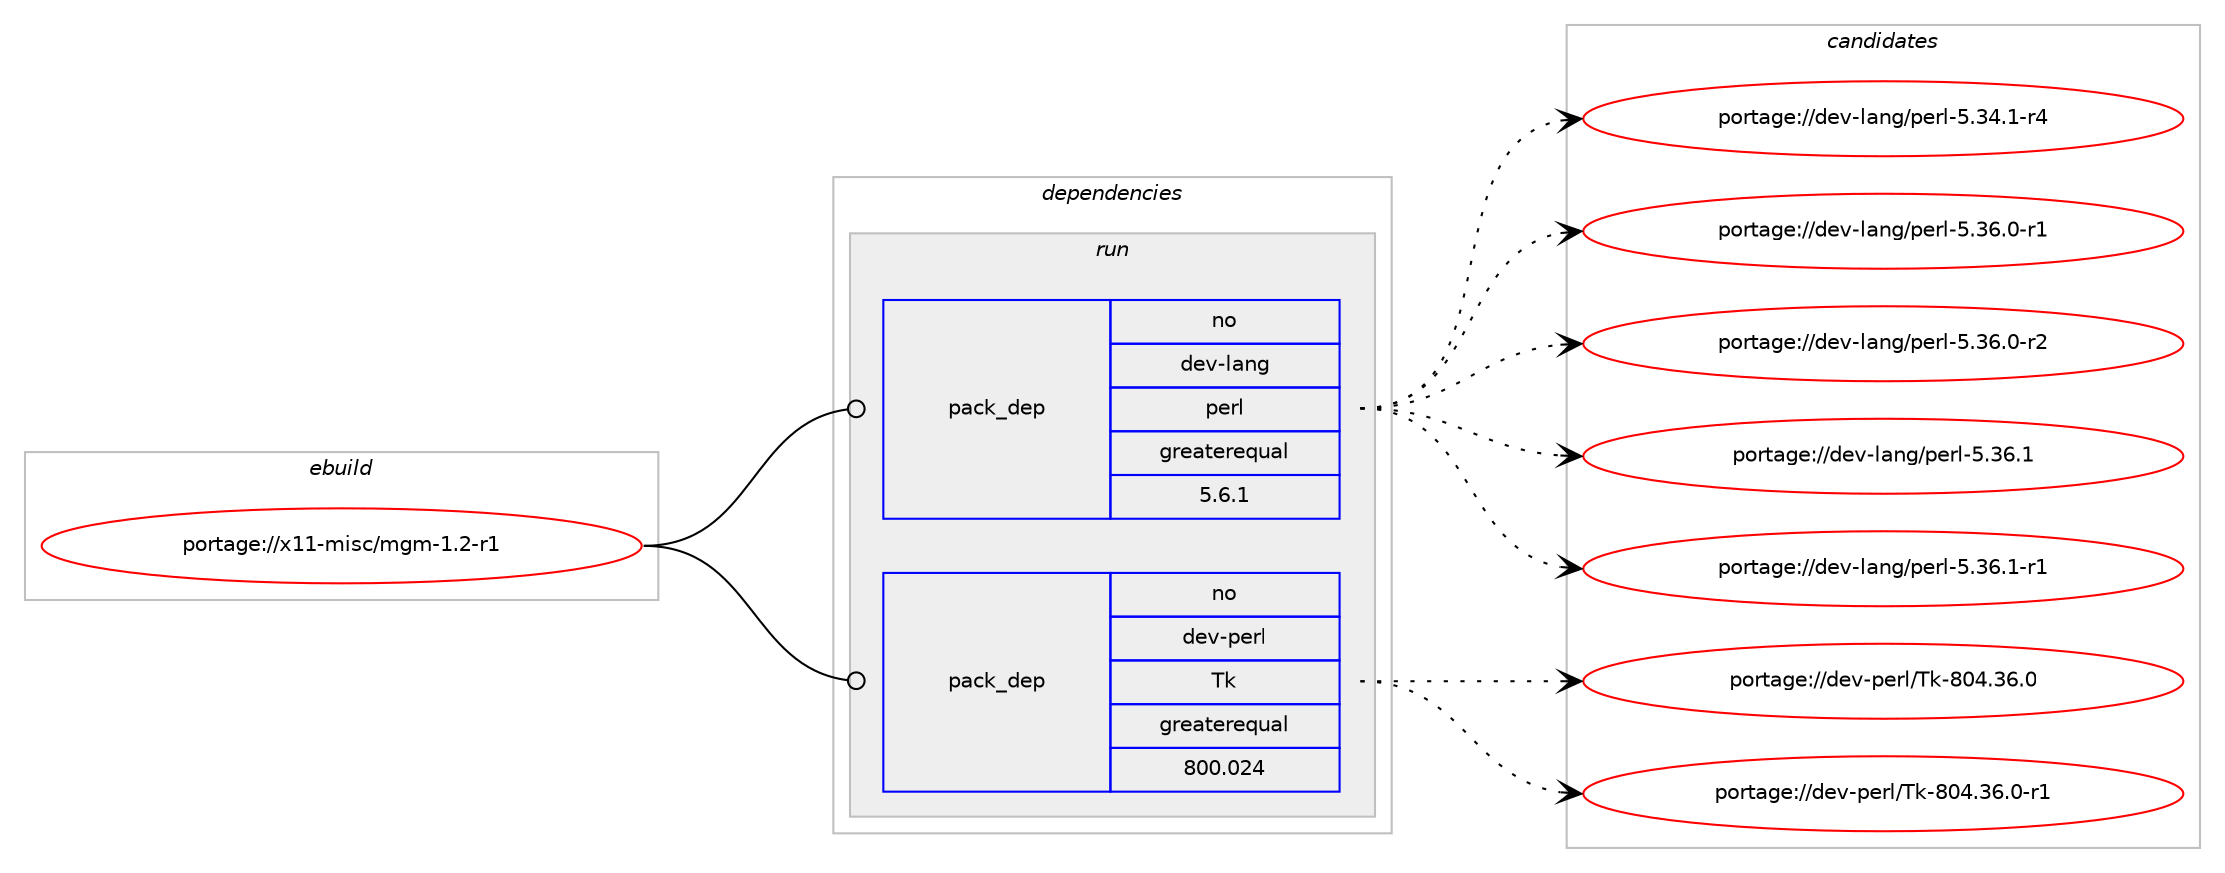 digraph prolog {

# *************
# Graph options
# *************

newrank=true;
concentrate=true;
compound=true;
graph [rankdir=LR,fontname=Helvetica,fontsize=10,ranksep=1.5];#, ranksep=2.5, nodesep=0.2];
edge  [arrowhead=vee];
node  [fontname=Helvetica,fontsize=10];

# **********
# The ebuild
# **********

subgraph cluster_leftcol {
color=gray;
rank=same;
label=<<i>ebuild</i>>;
id [label="portage://x11-misc/mgm-1.2-r1", color=red, width=4, href="../x11-misc/mgm-1.2-r1.svg"];
}

# ****************
# The dependencies
# ****************

subgraph cluster_midcol {
color=gray;
label=<<i>dependencies</i>>;
subgraph cluster_compile {
fillcolor="#eeeeee";
style=filled;
label=<<i>compile</i>>;
}
subgraph cluster_compileandrun {
fillcolor="#eeeeee";
style=filled;
label=<<i>compile and run</i>>;
}
subgraph cluster_run {
fillcolor="#eeeeee";
style=filled;
label=<<i>run</i>>;
subgraph pack72 {
dependency146 [label=<<TABLE BORDER="0" CELLBORDER="1" CELLSPACING="0" CELLPADDING="4" WIDTH="220"><TR><TD ROWSPAN="6" CELLPADDING="30">pack_dep</TD></TR><TR><TD WIDTH="110">no</TD></TR><TR><TD>dev-lang</TD></TR><TR><TD>perl</TD></TR><TR><TD>greaterequal</TD></TR><TR><TD>5.6.1</TD></TR></TABLE>>, shape=none, color=blue];
}
id:e -> dependency146:w [weight=20,style="solid",arrowhead="odot"];
subgraph pack73 {
dependency147 [label=<<TABLE BORDER="0" CELLBORDER="1" CELLSPACING="0" CELLPADDING="4" WIDTH="220"><TR><TD ROWSPAN="6" CELLPADDING="30">pack_dep</TD></TR><TR><TD WIDTH="110">no</TD></TR><TR><TD>dev-perl</TD></TR><TR><TD>Tk</TD></TR><TR><TD>greaterequal</TD></TR><TR><TD>800.024</TD></TR></TABLE>>, shape=none, color=blue];
}
id:e -> dependency147:w [weight=20,style="solid",arrowhead="odot"];
}
}

# **************
# The candidates
# **************

subgraph cluster_choices {
rank=same;
color=gray;
label=<<i>candidates</i>>;

subgraph choice72 {
color=black;
nodesep=1;
choice100101118451089711010347112101114108455346515246494511452 [label="portage://dev-lang/perl-5.34.1-r4", color=red, width=4,href="../dev-lang/perl-5.34.1-r4.svg"];
choice100101118451089711010347112101114108455346515446484511449 [label="portage://dev-lang/perl-5.36.0-r1", color=red, width=4,href="../dev-lang/perl-5.36.0-r1.svg"];
choice100101118451089711010347112101114108455346515446484511450 [label="portage://dev-lang/perl-5.36.0-r2", color=red, width=4,href="../dev-lang/perl-5.36.0-r2.svg"];
choice10010111845108971101034711210111410845534651544649 [label="portage://dev-lang/perl-5.36.1", color=red, width=4,href="../dev-lang/perl-5.36.1.svg"];
choice100101118451089711010347112101114108455346515446494511449 [label="portage://dev-lang/perl-5.36.1-r1", color=red, width=4,href="../dev-lang/perl-5.36.1-r1.svg"];
dependency146:e -> choice100101118451089711010347112101114108455346515246494511452:w [style=dotted,weight="100"];
dependency146:e -> choice100101118451089711010347112101114108455346515446484511449:w [style=dotted,weight="100"];
dependency146:e -> choice100101118451089711010347112101114108455346515446484511450:w [style=dotted,weight="100"];
dependency146:e -> choice10010111845108971101034711210111410845534651544649:w [style=dotted,weight="100"];
dependency146:e -> choice100101118451089711010347112101114108455346515446494511449:w [style=dotted,weight="100"];
}
subgraph choice73 {
color=black;
nodesep=1;
choice100101118451121011141084784107455648524651544648 [label="portage://dev-perl/Tk-804.36.0", color=red, width=4,href="../dev-perl/Tk-804.36.0.svg"];
choice1001011184511210111410847841074556485246515446484511449 [label="portage://dev-perl/Tk-804.36.0-r1", color=red, width=4,href="../dev-perl/Tk-804.36.0-r1.svg"];
dependency147:e -> choice100101118451121011141084784107455648524651544648:w [style=dotted,weight="100"];
dependency147:e -> choice1001011184511210111410847841074556485246515446484511449:w [style=dotted,weight="100"];
}
}

}
